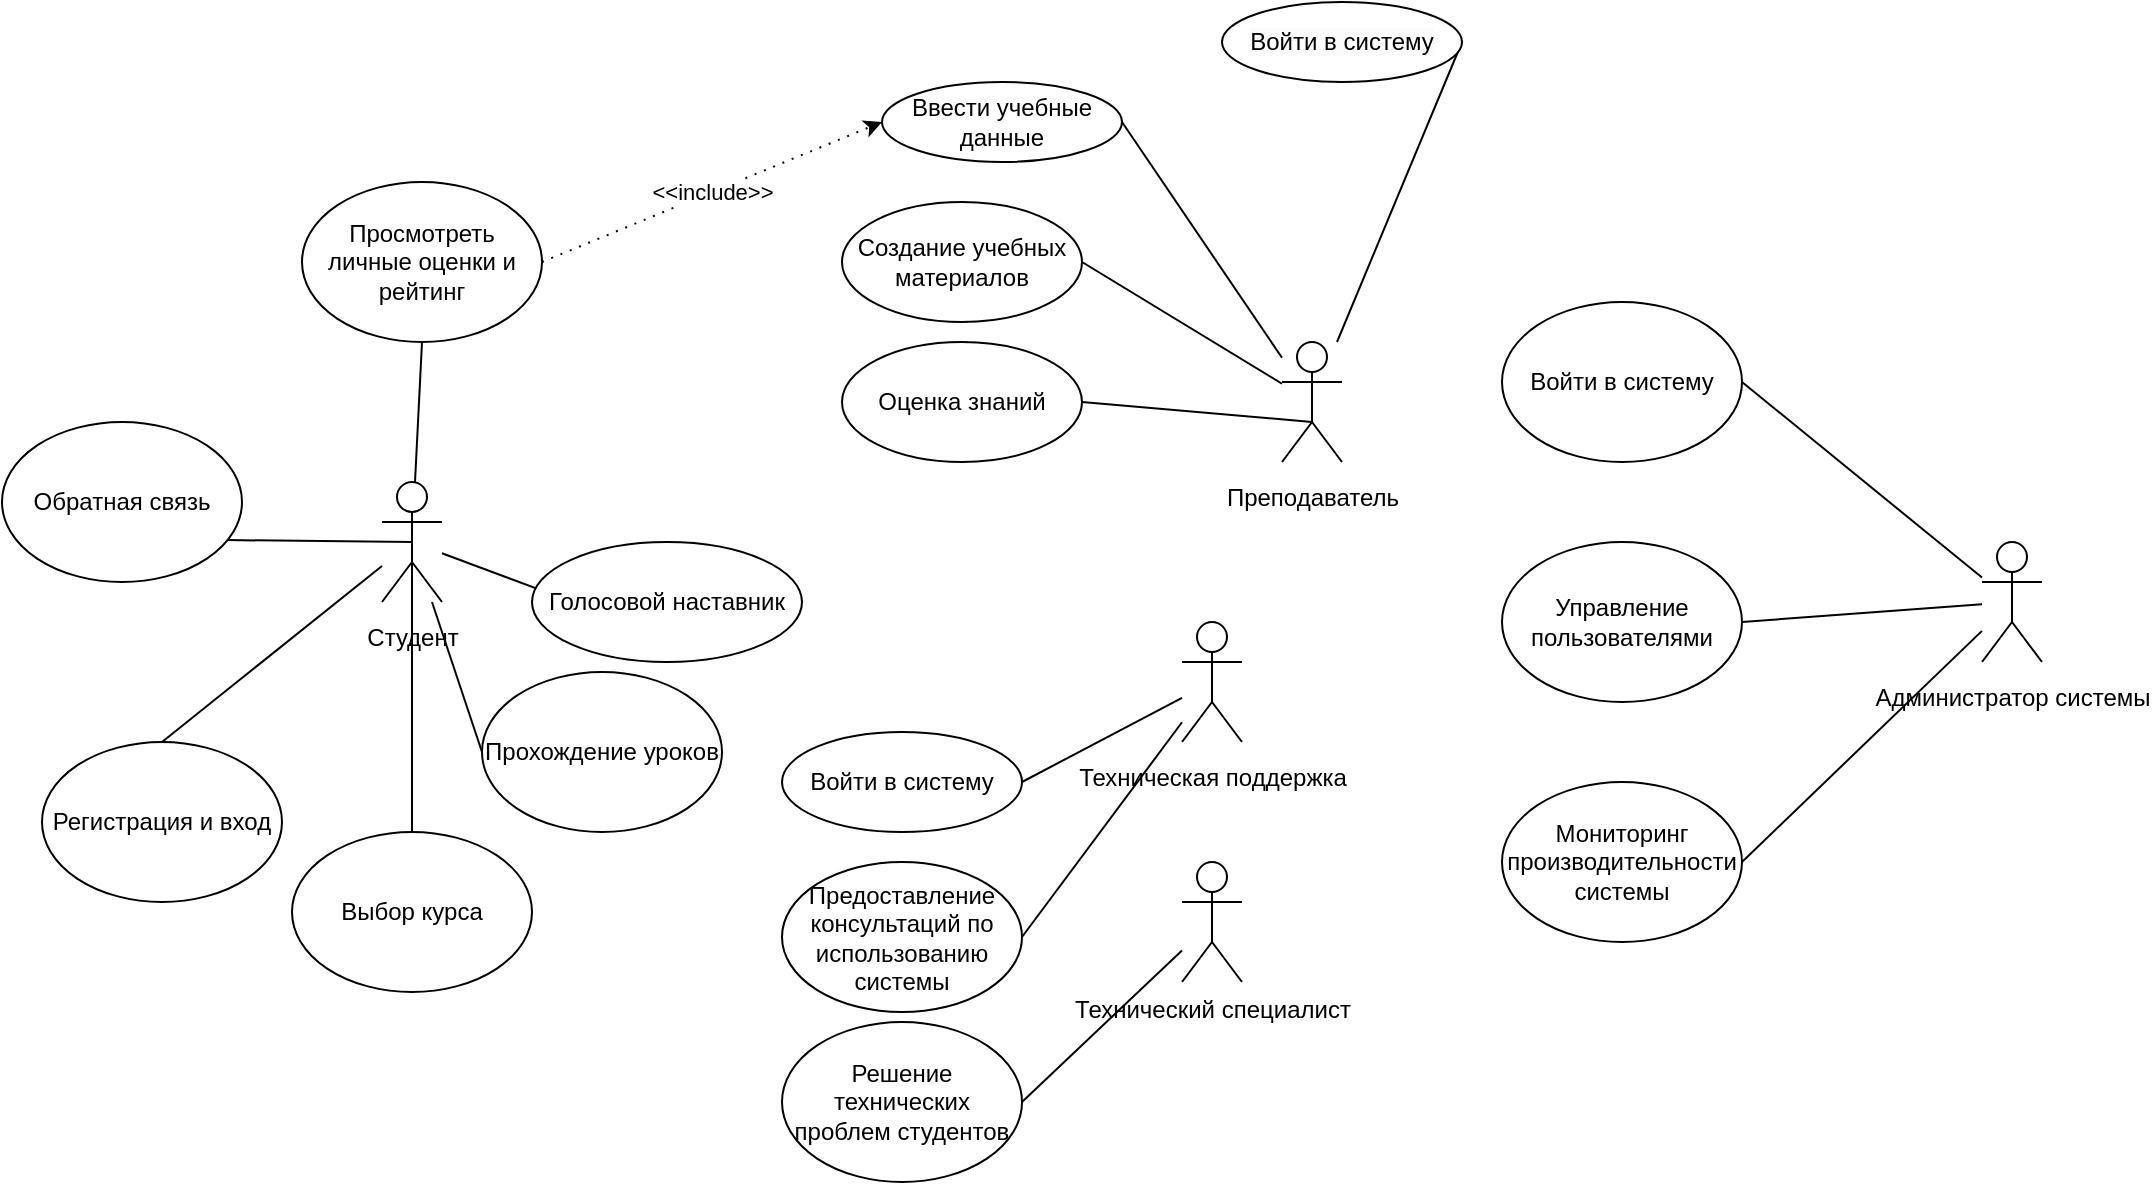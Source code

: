 <mxfile version="25.0.3">
  <diagram name="Page-1" id="_OLkhmM4s6mW7evZHlKa">
    <mxGraphModel dx="1853" dy="1777" grid="1" gridSize="10" guides="1" tooltips="1" connect="1" arrows="1" fold="1" page="1" pageScale="1" pageWidth="600" pageHeight="600" math="0" shadow="0">
      <root>
        <mxCell id="0" />
        <mxCell id="1" parent="0" />
        <mxCell id="mi6UNXiNvELgKaCgD5Zx-1" style="rounded=0;orthogonalLoop=1;jettySize=auto;html=1;entryX=1;entryY=0.5;entryDx=0;entryDy=0;endArrow=none;endFill=0;" edge="1" parent="1" source="mi6UNXiNvELgKaCgD5Zx-2" target="mi6UNXiNvELgKaCgD5Zx-27">
          <mxGeometry relative="1" as="geometry" />
        </mxCell>
        <mxCell id="mi6UNXiNvELgKaCgD5Zx-2" value="Технический специалист" style="shape=umlActor;verticalLabelPosition=bottom;verticalAlign=top;html=1;outlineConnect=0;" vertex="1" parent="1">
          <mxGeometry x="480" y="360" width="30" height="60" as="geometry" />
        </mxCell>
        <mxCell id="mi6UNXiNvELgKaCgD5Zx-3" style="rounded=0;orthogonalLoop=1;jettySize=auto;html=1;entryX=1;entryY=0.5;entryDx=0;entryDy=0;endArrow=none;endFill=0;" edge="1" parent="1" source="mi6UNXiNvELgKaCgD5Zx-5" target="mi6UNXiNvELgKaCgD5Zx-26">
          <mxGeometry relative="1" as="geometry" />
        </mxCell>
        <mxCell id="mi6UNXiNvELgKaCgD5Zx-4" style="rounded=0;orthogonalLoop=1;jettySize=auto;html=1;entryX=1;entryY=0.5;entryDx=0;entryDy=0;endArrow=none;endFill=0;" edge="1" parent="1" source="mi6UNXiNvELgKaCgD5Zx-5" target="mi6UNXiNvELgKaCgD5Zx-32">
          <mxGeometry relative="1" as="geometry" />
        </mxCell>
        <mxCell id="mi6UNXiNvELgKaCgD5Zx-5" value="Техническая поддержка&lt;span style=&quot;font-size: medium; text-align: start;&quot;&gt;&lt;/span&gt;" style="shape=umlActor;verticalLabelPosition=bottom;verticalAlign=top;html=1;outlineConnect=0;" vertex="1" parent="1">
          <mxGeometry x="480" y="240" width="30" height="60" as="geometry" />
        </mxCell>
        <mxCell id="mi6UNXiNvELgKaCgD5Zx-6" style="rounded=0;orthogonalLoop=1;jettySize=auto;html=1;entryX=1;entryY=0.5;entryDx=0;entryDy=0;endArrow=none;endFill=0;" edge="1" parent="1" source="mi6UNXiNvELgKaCgD5Zx-9" target="mi6UNXiNvELgKaCgD5Zx-28">
          <mxGeometry relative="1" as="geometry" />
        </mxCell>
        <mxCell id="mi6UNXiNvELgKaCgD5Zx-7" style="rounded=0;orthogonalLoop=1;jettySize=auto;html=1;entryX=1;entryY=0.5;entryDx=0;entryDy=0;endArrow=none;endFill=0;" edge="1" parent="1" source="mi6UNXiNvELgKaCgD5Zx-9" target="mi6UNXiNvELgKaCgD5Zx-29">
          <mxGeometry relative="1" as="geometry" />
        </mxCell>
        <mxCell id="mi6UNXiNvELgKaCgD5Zx-8" style="rounded=0;orthogonalLoop=1;jettySize=auto;html=1;entryX=1;entryY=0.5;entryDx=0;entryDy=0;endArrow=none;endFill=0;" edge="1" parent="1" source="mi6UNXiNvELgKaCgD5Zx-9" target="mi6UNXiNvELgKaCgD5Zx-30">
          <mxGeometry relative="1" as="geometry" />
        </mxCell>
        <mxCell id="mi6UNXiNvELgKaCgD5Zx-9" value="Администратор системы&lt;span style=&quot;font-size: medium; text-align: start;&quot;&gt;&lt;/span&gt;" style="shape=umlActor;verticalLabelPosition=bottom;verticalAlign=top;html=1;outlineConnect=0;" vertex="1" parent="1">
          <mxGeometry x="880" y="200" width="30" height="60" as="geometry" />
        </mxCell>
        <mxCell id="mi6UNXiNvELgKaCgD5Zx-10" style="rounded=0;orthogonalLoop=1;jettySize=auto;html=1;entryX=1;entryY=0.5;entryDx=0;entryDy=0;endArrow=none;endFill=0;" edge="1" parent="1" source="mi6UNXiNvELgKaCgD5Zx-13" target="mi6UNXiNvELgKaCgD5Zx-23">
          <mxGeometry relative="1" as="geometry" />
        </mxCell>
        <mxCell id="mi6UNXiNvELgKaCgD5Zx-11" style="rounded=0;orthogonalLoop=1;jettySize=auto;html=1;entryX=1;entryY=0.5;entryDx=0;entryDy=0;endArrow=none;endFill=0;" edge="1" parent="1" source="mi6UNXiNvELgKaCgD5Zx-13" target="mi6UNXiNvELgKaCgD5Zx-24">
          <mxGeometry relative="1" as="geometry" />
        </mxCell>
        <mxCell id="mi6UNXiNvELgKaCgD5Zx-12" style="rounded=0;orthogonalLoop=1;jettySize=auto;html=1;entryX=1;entryY=0.5;entryDx=0;entryDy=0;endArrow=none;endFill=0;" edge="1" parent="1" source="mi6UNXiNvELgKaCgD5Zx-13" target="mi6UNXiNvELgKaCgD5Zx-25">
          <mxGeometry relative="1" as="geometry" />
        </mxCell>
        <mxCell id="mi6UNXiNvELgKaCgD5Zx-13" value="Преподаватель&lt;span style=&quot;font-size: medium; text-align: start;&quot;&gt;&lt;/span&gt;" style="shape=umlActor;verticalLabelPosition=bottom;verticalAlign=top;html=1;outlineConnect=0;" vertex="1" parent="1">
          <mxGeometry x="530" y="100" width="30" height="60" as="geometry" />
        </mxCell>
        <mxCell id="mi6UNXiNvELgKaCgD5Zx-14" style="rounded=0;orthogonalLoop=1;jettySize=auto;html=1;entryX=0.5;entryY=0;entryDx=0;entryDy=0;endArrow=none;endFill=0;" edge="1" parent="1" source="mi6UNXiNvELgKaCgD5Zx-18" target="mi6UNXiNvELgKaCgD5Zx-22">
          <mxGeometry relative="1" as="geometry" />
        </mxCell>
        <mxCell id="mi6UNXiNvELgKaCgD5Zx-15" style="rounded=0;orthogonalLoop=1;jettySize=auto;html=1;entryX=0;entryY=0.5;entryDx=0;entryDy=0;endArrow=none;endFill=0;" edge="1" parent="1" source="mi6UNXiNvELgKaCgD5Zx-18" target="mi6UNXiNvELgKaCgD5Zx-21">
          <mxGeometry relative="1" as="geometry" />
        </mxCell>
        <mxCell id="mi6UNXiNvELgKaCgD5Zx-16" style="rounded=0;orthogonalLoop=1;jettySize=auto;html=1;entryX=0.033;entryY=0.401;entryDx=0;entryDy=0;endArrow=none;endFill=0;entryPerimeter=0;" edge="1" parent="1" source="mi6UNXiNvELgKaCgD5Zx-18" target="mi6UNXiNvELgKaCgD5Zx-19">
          <mxGeometry relative="1" as="geometry" />
        </mxCell>
        <mxCell id="mi6UNXiNvELgKaCgD5Zx-17" style="rounded=0;orthogonalLoop=1;jettySize=auto;html=1;entryX=0.5;entryY=1;entryDx=0;entryDy=0;endArrow=none;endFill=0;" edge="1" parent="1" source="mi6UNXiNvELgKaCgD5Zx-18" target="mi6UNXiNvELgKaCgD5Zx-20">
          <mxGeometry relative="1" as="geometry" />
        </mxCell>
        <mxCell id="mi6UNXiNvELgKaCgD5Zx-18" value="Студент&lt;span style=&quot;font-size: medium; text-align: start;&quot;&gt;&lt;/span&gt;" style="shape=umlActor;verticalLabelPosition=bottom;verticalAlign=top;html=1;outlineConnect=0;" vertex="1" parent="1">
          <mxGeometry x="80" y="170" width="30" height="60" as="geometry" />
        </mxCell>
        <mxCell id="mi6UNXiNvELgKaCgD5Zx-19" value="Голосовой наставник" style="ellipse;whiteSpace=wrap;html=1;" vertex="1" parent="1">
          <mxGeometry x="155" y="200" width="135" height="60" as="geometry" />
        </mxCell>
        <mxCell id="mi6UNXiNvELgKaCgD5Zx-20" value="Просмотреть личные оценки и рейтинг" style="ellipse;whiteSpace=wrap;html=1;" vertex="1" parent="1">
          <mxGeometry x="40" y="20" width="120" height="80" as="geometry" />
        </mxCell>
        <mxCell id="mi6UNXiNvELgKaCgD5Zx-21" value="Прохождение уроков" style="ellipse;whiteSpace=wrap;html=1;" vertex="1" parent="1">
          <mxGeometry x="130" y="265" width="120" height="80" as="geometry" />
        </mxCell>
        <mxCell id="mi6UNXiNvELgKaCgD5Zx-22" value="Регистрация и вход" style="ellipse;whiteSpace=wrap;html=1;" vertex="1" parent="1">
          <mxGeometry x="-90" y="300" width="120" height="80" as="geometry" />
        </mxCell>
        <mxCell id="mi6UNXiNvELgKaCgD5Zx-23" value="&lt;meta charset=&quot;utf-8&quot;&gt;&lt;span style=&quot;color: rgb(0, 0, 0); font-family: Helvetica; font-size: 12px; font-style: normal; font-variant-ligatures: normal; font-variant-caps: normal; font-weight: 400; letter-spacing: normal; orphans: 2; text-align: left; text-indent: 0px; text-transform: none; widows: 2; word-spacing: 0px; -webkit-text-stroke-width: 0px; background-color: rgb(251, 251, 251); text-decoration-thickness: initial; text-decoration-style: initial; text-decoration-color: initial; float: none; display: inline !important;&quot;&gt;Войти в систему&lt;/span&gt;" style="ellipse;whiteSpace=wrap;html=1;" vertex="1" parent="1">
          <mxGeometry x="500" y="-70" width="120" height="40" as="geometry" />
        </mxCell>
        <mxCell id="mi6UNXiNvELgKaCgD5Zx-24" value="Ввести учебные данные" style="ellipse;whiteSpace=wrap;html=1;" vertex="1" parent="1">
          <mxGeometry x="330" y="-30" width="120" height="40" as="geometry" />
        </mxCell>
        <mxCell id="mi6UNXiNvELgKaCgD5Zx-25" value="Создание учебных материалов" style="ellipse;whiteSpace=wrap;html=1;" vertex="1" parent="1">
          <mxGeometry x="310" y="30" width="120" height="60" as="geometry" />
        </mxCell>
        <mxCell id="mi6UNXiNvELgKaCgD5Zx-26" value="Войти в систему" style="ellipse;whiteSpace=wrap;html=1;" vertex="1" parent="1">
          <mxGeometry x="280" y="295" width="120" height="50" as="geometry" />
        </mxCell>
        <mxCell id="mi6UNXiNvELgKaCgD5Zx-27" value="Решение технических проблем студентов&lt;br&gt;" style="ellipse;whiteSpace=wrap;html=1;" vertex="1" parent="1">
          <mxGeometry x="280" y="440" width="120" height="80" as="geometry" />
        </mxCell>
        <mxCell id="mi6UNXiNvELgKaCgD5Zx-28" value="Войти в систему" style="ellipse;whiteSpace=wrap;html=1;" vertex="1" parent="1">
          <mxGeometry x="640" y="80" width="120" height="80" as="geometry" />
        </mxCell>
        <mxCell id="mi6UNXiNvELgKaCgD5Zx-29" value="Управление пользователями" style="ellipse;whiteSpace=wrap;html=1;" vertex="1" parent="1">
          <mxGeometry x="640" y="200" width="120" height="80" as="geometry" />
        </mxCell>
        <mxCell id="mi6UNXiNvELgKaCgD5Zx-30" value="Мониторинг производительности системы" style="ellipse;whiteSpace=wrap;html=1;" vertex="1" parent="1">
          <mxGeometry x="640" y="320" width="120" height="80" as="geometry" />
        </mxCell>
        <mxCell id="mi6UNXiNvELgKaCgD5Zx-31" value="&amp;lt;&amp;lt;include&amp;gt;&amp;gt;" style="rounded=0;orthogonalLoop=1;jettySize=auto;html=1;dashed=1;dashPattern=1 4;exitX=1;exitY=0.5;exitDx=0;exitDy=0;entryX=0;entryY=0.5;entryDx=0;entryDy=0;" edge="1" parent="1" source="mi6UNXiNvELgKaCgD5Zx-20" target="mi6UNXiNvELgKaCgD5Zx-24">
          <mxGeometry relative="1" as="geometry">
            <mxPoint x="110" y="370" as="sourcePoint" />
            <mxPoint x="110" y="450" as="targetPoint" />
          </mxGeometry>
        </mxCell>
        <mxCell id="mi6UNXiNvELgKaCgD5Zx-32" value="Предоставление консультаций по использованию системы" style="ellipse;whiteSpace=wrap;html=1;" vertex="1" parent="1">
          <mxGeometry x="280" y="360" width="120" height="75" as="geometry" />
        </mxCell>
        <mxCell id="mi6UNXiNvELgKaCgD5Zx-34" style="rounded=0;orthogonalLoop=1;jettySize=auto;html=1;entryX=0.5;entryY=0;entryDx=0;entryDy=0;endArrow=none;endFill=0;exitX=0.5;exitY=0.5;exitDx=0;exitDy=0;exitPerimeter=0;" edge="1" parent="1" target="mi6UNXiNvELgKaCgD5Zx-35" source="mi6UNXiNvELgKaCgD5Zx-18">
          <mxGeometry relative="1" as="geometry">
            <mxPoint x="82.188" y="270" as="sourcePoint" />
          </mxGeometry>
        </mxCell>
        <mxCell id="mi6UNXiNvELgKaCgD5Zx-35" value="Выбор курса" style="ellipse;whiteSpace=wrap;html=1;" vertex="1" parent="1">
          <mxGeometry x="35" y="345" width="120" height="80" as="geometry" />
        </mxCell>
        <mxCell id="mi6UNXiNvELgKaCgD5Zx-36" style="rounded=0;orthogonalLoop=1;jettySize=auto;html=1;entryX=1;entryY=0.5;entryDx=0;entryDy=0;endArrow=none;endFill=0;exitX=0.5;exitY=0.5;exitDx=0;exitDy=0;exitPerimeter=0;" edge="1" parent="1" target="mi6UNXiNvELgKaCgD5Zx-37">
          <mxGeometry relative="1" as="geometry">
            <mxPoint x="545.0" y="140" as="sourcePoint" />
          </mxGeometry>
        </mxCell>
        <mxCell id="mi6UNXiNvELgKaCgD5Zx-37" value="Оценка знаний" style="ellipse;whiteSpace=wrap;html=1;" vertex="1" parent="1">
          <mxGeometry x="310" y="100" width="120" height="60" as="geometry" />
        </mxCell>
        <mxCell id="mi6UNXiNvELgKaCgD5Zx-38" style="rounded=0;orthogonalLoop=1;jettySize=auto;html=1;entryX=0.938;entryY=0.738;entryDx=0;entryDy=0;endArrow=none;endFill=0;exitX=0.5;exitY=0.5;exitDx=0;exitDy=0;exitPerimeter=0;entryPerimeter=0;" edge="1" parent="1" target="mi6UNXiNvELgKaCgD5Zx-39" source="mi6UNXiNvELgKaCgD5Zx-18">
          <mxGeometry relative="1" as="geometry">
            <mxPoint x="135" y="160" as="sourcePoint" />
          </mxGeometry>
        </mxCell>
        <mxCell id="mi6UNXiNvELgKaCgD5Zx-39" value="Обратная связь" style="ellipse;whiteSpace=wrap;html=1;" vertex="1" parent="1">
          <mxGeometry x="-110" y="140" width="120" height="80" as="geometry" />
        </mxCell>
      </root>
    </mxGraphModel>
  </diagram>
</mxfile>
